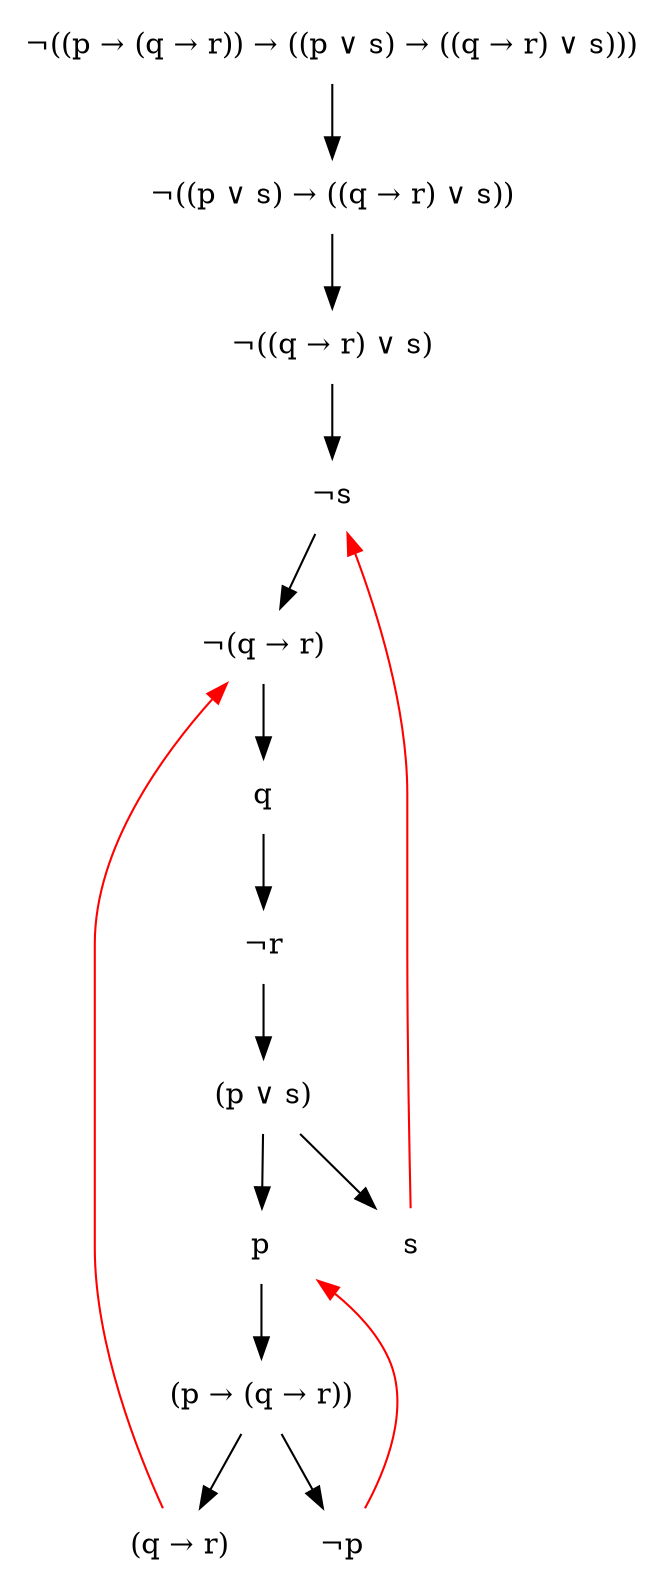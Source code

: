digraph G {
	node [ shape = "plaintext" ];
	0 [ label = "&not;((p &rarr; (q &rarr; r)) &rarr; ((p &or; s) &rarr; ((q &rarr; r) &or; s)))" ];
	1 [ label = "&not;((p &or; s) &rarr; ((q &rarr; r) &or; s))" ];
	0 -> 1;
	2 [ label = "&not;((q &rarr; r) &or; s)" ];
	1 -> 2;
	3 [ label = "&not;s" ];
	2 -> 3;
	4 [ label = "&not;(q &rarr; r)" ];
	3 -> 4;
	5 [ label = "q" ];
	4 -> 5;
	6 [ label = "&not;r" ];
	5 -> 6;
	7 [ label = "(p &or; s)" ];
	6 -> 7;
	8 [ label = "p" ];
	7 -> 8;
	9 [ label = "(p &rarr; (q &rarr; r))" ];
	8 -> 9;
	10 [ label = "&not;p" ];
	9 -> 10;
	10 -> 8 [ arrowtail = "normal", color = "red" ];
	11 [ label = "(q &rarr; r)" ];
	9 -> 11;
	11 -> 4 [ arrowtail = "normal", color = "red" ];
	12 [ label = "s" ];
	7 -> 12;
	12 -> 3 [ arrowtail = "normal", color = "red" ];
}